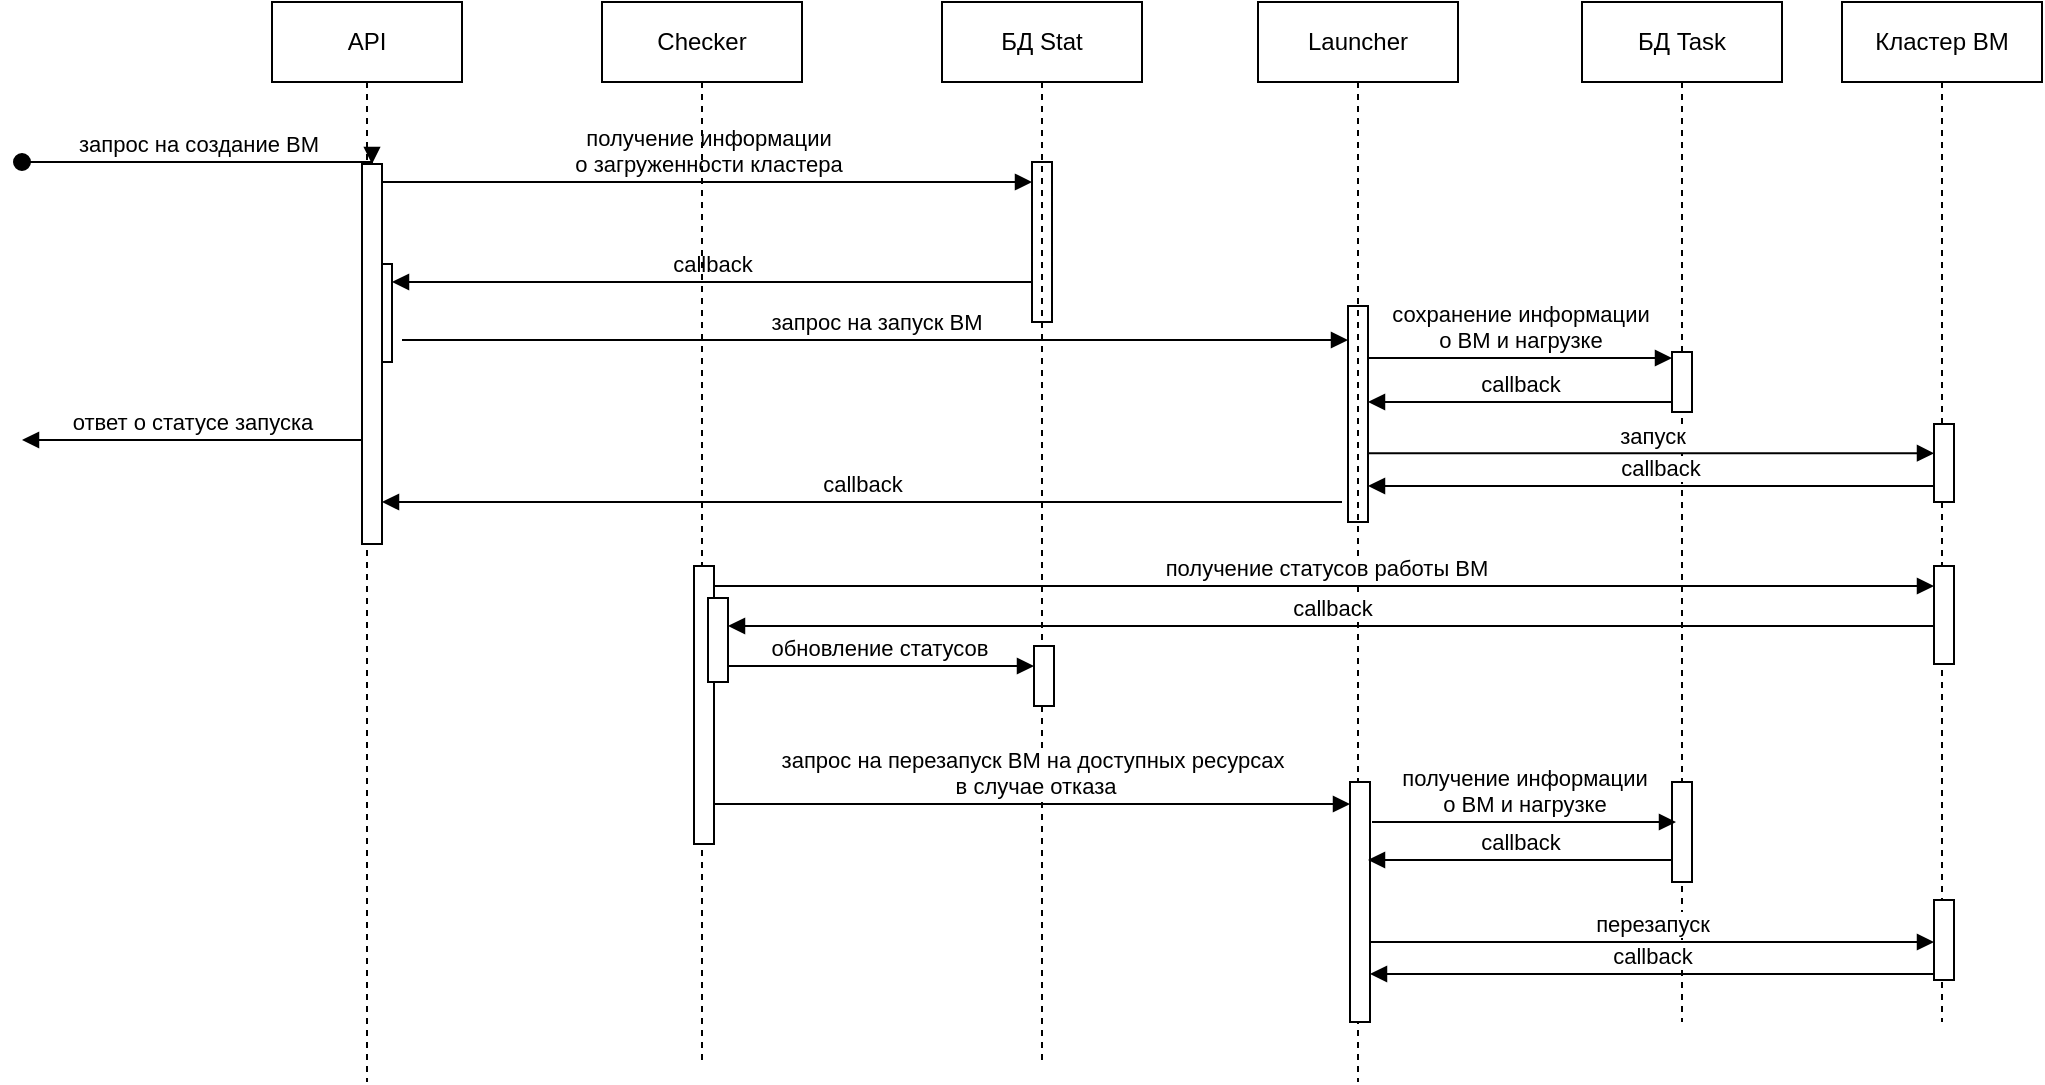 <mxfile version="23.0.2" type="device">
  <diagram name="Page-1" id="2YBvvXClWsGukQMizWep">
    <mxGraphModel dx="1368" dy="991" grid="1" gridSize="10" guides="1" tooltips="1" connect="1" arrows="1" fold="1" page="1" pageScale="1" pageWidth="850" pageHeight="1100" math="0" shadow="0">
      <root>
        <mxCell id="0" />
        <mxCell id="1" parent="0" />
        <mxCell id="aM9ryv3xv72pqoxQDRHE-1" value="API" style="shape=umlLifeline;perimeter=lifelinePerimeter;whiteSpace=wrap;html=1;container=0;dropTarget=0;collapsible=0;recursiveResize=0;outlineConnect=0;portConstraint=eastwest;newEdgeStyle={&quot;edgeStyle&quot;:&quot;elbowEdgeStyle&quot;,&quot;elbow&quot;:&quot;vertical&quot;,&quot;curved&quot;:0,&quot;rounded&quot;:0};" parent="1" vertex="1">
          <mxGeometry x="135" y="40" width="95" height="540" as="geometry" />
        </mxCell>
        <mxCell id="aM9ryv3xv72pqoxQDRHE-3" value="запрос на создание ВМ" style="html=1;verticalAlign=bottom;startArrow=oval;endArrow=block;startSize=8;edgeStyle=elbowEdgeStyle;elbow=vertical;curved=0;rounded=0;" parent="aM9ryv3xv72pqoxQDRHE-1" target="aM9ryv3xv72pqoxQDRHE-2" edge="1">
          <mxGeometry relative="1" as="geometry">
            <mxPoint x="-125" y="80" as="sourcePoint" />
            <Array as="points">
              <mxPoint x="-65" y="80" />
            </Array>
          </mxGeometry>
        </mxCell>
        <mxCell id="aM9ryv3xv72pqoxQDRHE-4" value="" style="html=1;points=[];perimeter=orthogonalPerimeter;outlineConnect=0;targetShapes=umlLifeline;portConstraint=eastwest;newEdgeStyle={&quot;edgeStyle&quot;:&quot;elbowEdgeStyle&quot;,&quot;elbow&quot;:&quot;vertical&quot;,&quot;curved&quot;:0,&quot;rounded&quot;:0};" parent="aM9ryv3xv72pqoxQDRHE-1" vertex="1">
          <mxGeometry x="50" y="131" width="10" height="49" as="geometry" />
        </mxCell>
        <mxCell id="aM9ryv3xv72pqoxQDRHE-6" value="" style="html=1;points=[];perimeter=orthogonalPerimeter;outlineConnect=0;targetShapes=umlLifeline;portConstraint=eastwest;newEdgeStyle={&quot;edgeStyle&quot;:&quot;elbowEdgeStyle&quot;,&quot;elbow&quot;:&quot;vertical&quot;,&quot;curved&quot;:0,&quot;rounded&quot;:0};" parent="aM9ryv3xv72pqoxQDRHE-1" vertex="1">
          <mxGeometry x="380" y="80" width="10" height="80" as="geometry" />
        </mxCell>
        <mxCell id="aM9ryv3xv72pqoxQDRHE-7" value="получение информации &lt;br&gt;о загруженности кластера" style="html=1;verticalAlign=bottom;endArrow=block;edgeStyle=elbowEdgeStyle;elbow=horizontal;curved=0;rounded=0;" parent="aM9ryv3xv72pqoxQDRHE-1" source="aM9ryv3xv72pqoxQDRHE-2" target="aM9ryv3xv72pqoxQDRHE-6" edge="1">
          <mxGeometry relative="1" as="geometry">
            <mxPoint x="155" y="30" as="sourcePoint" />
            <Array as="points">
              <mxPoint x="215" y="90" />
            </Array>
          </mxGeometry>
        </mxCell>
        <mxCell id="aM9ryv3xv72pqoxQDRHE-9" value="callback" style="html=1;verticalAlign=bottom;endArrow=block;edgeStyle=elbowEdgeStyle;elbow=vertical;curved=0;rounded=0;" parent="aM9ryv3xv72pqoxQDRHE-1" source="aM9ryv3xv72pqoxQDRHE-6" target="aM9ryv3xv72pqoxQDRHE-4" edge="1">
          <mxGeometry relative="1" as="geometry">
            <mxPoint x="135" y="60" as="sourcePoint" />
            <Array as="points">
              <mxPoint x="215" y="140" />
            </Array>
          </mxGeometry>
        </mxCell>
        <mxCell id="bL17C6_6j1HS_A8-jVew-7" value="запрос на запуск ВМ" style="html=1;verticalAlign=bottom;endArrow=block;edgeStyle=elbowEdgeStyle;elbow=horizontal;curved=0;rounded=0;" edge="1" parent="aM9ryv3xv72pqoxQDRHE-1" target="bL17C6_6j1HS_A8-jVew-4">
          <mxGeometry relative="1" as="geometry">
            <mxPoint x="65" y="169" as="sourcePoint" />
            <Array as="points">
              <mxPoint x="295" y="169" />
            </Array>
            <mxPoint x="520" y="186" as="targetPoint" />
          </mxGeometry>
        </mxCell>
        <mxCell id="bL17C6_6j1HS_A8-jVew-16" value="ответ о статусе запуска" style="html=1;verticalAlign=bottom;endArrow=block;edgeStyle=elbowEdgeStyle;elbow=vertical;curved=0;rounded=0;" edge="1" parent="aM9ryv3xv72pqoxQDRHE-1" source="aM9ryv3xv72pqoxQDRHE-2">
          <mxGeometry relative="1" as="geometry">
            <mxPoint x="530" y="213" as="sourcePoint" />
            <Array as="points">
              <mxPoint x="-55" y="219" />
            </Array>
            <mxPoint x="-125" y="219" as="targetPoint" />
          </mxGeometry>
        </mxCell>
        <mxCell id="aM9ryv3xv72pqoxQDRHE-2" value="" style="html=1;points=[];perimeter=orthogonalPerimeter;outlineConnect=0;targetShapes=umlLifeline;portConstraint=eastwest;newEdgeStyle={&quot;edgeStyle&quot;:&quot;elbowEdgeStyle&quot;,&quot;elbow&quot;:&quot;vertical&quot;,&quot;curved&quot;:0,&quot;rounded&quot;:0};" parent="aM9ryv3xv72pqoxQDRHE-1" vertex="1">
          <mxGeometry x="45" y="81" width="10" height="190" as="geometry" />
        </mxCell>
        <mxCell id="bL17C6_6j1HS_A8-jVew-4" value="" style="html=1;points=[];perimeter=orthogonalPerimeter;outlineConnect=0;targetShapes=umlLifeline;portConstraint=eastwest;newEdgeStyle={&quot;edgeStyle&quot;:&quot;elbowEdgeStyle&quot;,&quot;elbow&quot;:&quot;vertical&quot;,&quot;curved&quot;:0,&quot;rounded&quot;:0};" vertex="1" parent="aM9ryv3xv72pqoxQDRHE-1">
          <mxGeometry x="538" y="152" width="10" height="108" as="geometry" />
        </mxCell>
        <mxCell id="aM9ryv3xv72pqoxQDRHE-5" value="БД Stat" style="shape=umlLifeline;perimeter=lifelinePerimeter;whiteSpace=wrap;html=1;container=0;dropTarget=0;collapsible=0;recursiveResize=0;outlineConnect=0;portConstraint=eastwest;newEdgeStyle={&quot;edgeStyle&quot;:&quot;elbowEdgeStyle&quot;,&quot;elbow&quot;:&quot;vertical&quot;,&quot;curved&quot;:0,&quot;rounded&quot;:0};" parent="1" vertex="1">
          <mxGeometry x="470" y="40" width="100" height="530" as="geometry" />
        </mxCell>
        <mxCell id="bL17C6_6j1HS_A8-jVew-1" value="Кластер ВМ" style="shape=umlLifeline;perimeter=lifelinePerimeter;whiteSpace=wrap;html=1;container=0;dropTarget=0;collapsible=0;recursiveResize=0;outlineConnect=0;portConstraint=eastwest;newEdgeStyle={&quot;edgeStyle&quot;:&quot;elbowEdgeStyle&quot;,&quot;elbow&quot;:&quot;vertical&quot;,&quot;curved&quot;:0,&quot;rounded&quot;:0};" vertex="1" parent="1">
          <mxGeometry x="920" y="40" width="100" height="510" as="geometry" />
        </mxCell>
        <mxCell id="bL17C6_6j1HS_A8-jVew-28" value="" style="html=1;points=[];perimeter=orthogonalPerimeter;outlineConnect=0;targetShapes=umlLifeline;portConstraint=eastwest;newEdgeStyle={&quot;edgeStyle&quot;:&quot;elbowEdgeStyle&quot;,&quot;elbow&quot;:&quot;vertical&quot;,&quot;curved&quot;:0,&quot;rounded&quot;:0};" vertex="1" parent="bL17C6_6j1HS_A8-jVew-1">
          <mxGeometry x="46" y="211" width="10" height="39" as="geometry" />
        </mxCell>
        <mxCell id="bL17C6_6j1HS_A8-jVew-3" value="Launcher" style="shape=umlLifeline;perimeter=lifelinePerimeter;whiteSpace=wrap;html=1;container=0;dropTarget=0;collapsible=0;recursiveResize=0;outlineConnect=0;portConstraint=eastwest;newEdgeStyle={&quot;edgeStyle&quot;:&quot;elbowEdgeStyle&quot;,&quot;elbow&quot;:&quot;vertical&quot;,&quot;curved&quot;:0,&quot;rounded&quot;:0};" vertex="1" parent="1">
          <mxGeometry x="628" y="40" width="100" height="540" as="geometry" />
        </mxCell>
        <mxCell id="bL17C6_6j1HS_A8-jVew-5" value="Checker" style="shape=umlLifeline;perimeter=lifelinePerimeter;whiteSpace=wrap;html=1;container=0;dropTarget=0;collapsible=0;recursiveResize=0;outlineConnect=0;portConstraint=eastwest;newEdgeStyle={&quot;edgeStyle&quot;:&quot;elbowEdgeStyle&quot;,&quot;elbow&quot;:&quot;vertical&quot;,&quot;curved&quot;:0,&quot;rounded&quot;:0};" vertex="1" parent="1">
          <mxGeometry x="300" y="40" width="100" height="529" as="geometry" />
        </mxCell>
        <mxCell id="bL17C6_6j1HS_A8-jVew-22" value="БД Task" style="shape=umlLifeline;perimeter=lifelinePerimeter;whiteSpace=wrap;html=1;container=0;dropTarget=0;collapsible=0;recursiveResize=0;outlineConnect=0;portConstraint=eastwest;newEdgeStyle={&quot;edgeStyle&quot;:&quot;elbowEdgeStyle&quot;,&quot;elbow&quot;:&quot;vertical&quot;,&quot;curved&quot;:0,&quot;rounded&quot;:0};" vertex="1" parent="1">
          <mxGeometry x="790" y="40" width="100" height="510" as="geometry" />
        </mxCell>
        <mxCell id="bL17C6_6j1HS_A8-jVew-8" value="" style="html=1;points=[];perimeter=orthogonalPerimeter;outlineConnect=0;targetShapes=umlLifeline;portConstraint=eastwest;newEdgeStyle={&quot;edgeStyle&quot;:&quot;elbowEdgeStyle&quot;,&quot;elbow&quot;:&quot;vertical&quot;,&quot;curved&quot;:0,&quot;rounded&quot;:0};" vertex="1" parent="bL17C6_6j1HS_A8-jVew-22">
          <mxGeometry x="-274" y="322" width="10" height="30" as="geometry" />
        </mxCell>
        <mxCell id="bL17C6_6j1HS_A8-jVew-2" value="" style="html=1;points=[];perimeter=orthogonalPerimeter;outlineConnect=0;targetShapes=umlLifeline;portConstraint=eastwest;newEdgeStyle={&quot;edgeStyle&quot;:&quot;elbowEdgeStyle&quot;,&quot;elbow&quot;:&quot;vertical&quot;,&quot;curved&quot;:0,&quot;rounded&quot;:0};" vertex="1" parent="bL17C6_6j1HS_A8-jVew-22">
          <mxGeometry x="176" y="282" width="10" height="49" as="geometry" />
        </mxCell>
        <mxCell id="bL17C6_6j1HS_A8-jVew-19" value="" style="html=1;points=[];perimeter=orthogonalPerimeter;outlineConnect=0;targetShapes=umlLifeline;portConstraint=eastwest;newEdgeStyle={&quot;edgeStyle&quot;:&quot;elbowEdgeStyle&quot;,&quot;elbow&quot;:&quot;vertical&quot;,&quot;curved&quot;:0,&quot;rounded&quot;:0};" vertex="1" parent="bL17C6_6j1HS_A8-jVew-22">
          <mxGeometry x="176" y="449" width="10" height="40" as="geometry" />
        </mxCell>
        <mxCell id="bL17C6_6j1HS_A8-jVew-18" value="" style="html=1;points=[];perimeter=orthogonalPerimeter;outlineConnect=0;targetShapes=umlLifeline;portConstraint=eastwest;newEdgeStyle={&quot;edgeStyle&quot;:&quot;elbowEdgeStyle&quot;,&quot;elbow&quot;:&quot;vertical&quot;,&quot;curved&quot;:0,&quot;rounded&quot;:0};" vertex="1" parent="bL17C6_6j1HS_A8-jVew-22">
          <mxGeometry x="-116" y="390" width="10" height="120" as="geometry" />
        </mxCell>
        <mxCell id="bL17C6_6j1HS_A8-jVew-6" value="" style="html=1;points=[];perimeter=orthogonalPerimeter;outlineConnect=0;targetShapes=umlLifeline;portConstraint=eastwest;newEdgeStyle={&quot;edgeStyle&quot;:&quot;elbowEdgeStyle&quot;,&quot;elbow&quot;:&quot;vertical&quot;,&quot;curved&quot;:0,&quot;rounded&quot;:0};" vertex="1" parent="bL17C6_6j1HS_A8-jVew-22">
          <mxGeometry x="-444" y="282" width="10" height="139" as="geometry" />
        </mxCell>
        <mxCell id="bL17C6_6j1HS_A8-jVew-10" value="" style="html=1;points=[];perimeter=orthogonalPerimeter;outlineConnect=0;targetShapes=umlLifeline;portConstraint=eastwest;newEdgeStyle={&quot;edgeStyle&quot;:&quot;elbowEdgeStyle&quot;,&quot;elbow&quot;:&quot;vertical&quot;,&quot;curved&quot;:0,&quot;rounded&quot;:0};" vertex="1" parent="bL17C6_6j1HS_A8-jVew-22">
          <mxGeometry x="-437" y="298" width="10" height="42" as="geometry" />
        </mxCell>
        <mxCell id="bL17C6_6j1HS_A8-jVew-11" value="получение статусов работы ВМ" style="html=1;verticalAlign=bottom;endArrow=block;edgeStyle=elbowEdgeStyle;elbow=horizontal;curved=0;rounded=0;" edge="1" parent="bL17C6_6j1HS_A8-jVew-22" target="bL17C6_6j1HS_A8-jVew-2">
          <mxGeometry x="0.001" relative="1" as="geometry">
            <mxPoint x="-434" y="292" as="sourcePoint" />
            <Array as="points">
              <mxPoint x="-99" y="292" />
            </Array>
            <mxPoint x="-9" y="291" as="targetPoint" />
            <mxPoint as="offset" />
          </mxGeometry>
        </mxCell>
        <mxCell id="bL17C6_6j1HS_A8-jVew-12" value="callback" style="html=1;verticalAlign=bottom;endArrow=block;edgeStyle=elbowEdgeStyle;elbow=vertical;curved=0;rounded=0;" edge="1" parent="bL17C6_6j1HS_A8-jVew-22" source="bL17C6_6j1HS_A8-jVew-2" target="bL17C6_6j1HS_A8-jVew-10">
          <mxGeometry relative="1" as="geometry">
            <mxPoint x="-9" y="312" as="sourcePoint" />
            <Array as="points">
              <mxPoint x="-174" y="312" />
            </Array>
            <mxPoint x="-329" y="312" as="targetPoint" />
          </mxGeometry>
        </mxCell>
        <mxCell id="bL17C6_6j1HS_A8-jVew-13" value="обновление статусов&amp;nbsp;" style="html=1;verticalAlign=bottom;endArrow=block;edgeStyle=elbowEdgeStyle;elbow=horizontal;curved=0;rounded=0;" edge="1" parent="bL17C6_6j1HS_A8-jVew-22" source="bL17C6_6j1HS_A8-jVew-10" target="bL17C6_6j1HS_A8-jVew-8">
          <mxGeometry relative="1" as="geometry">
            <mxPoint x="-419" y="332" as="sourcePoint" />
            <Array as="points">
              <mxPoint x="-309" y="332" />
            </Array>
            <mxPoint x="6" y="302" as="targetPoint" />
          </mxGeometry>
        </mxCell>
        <mxCell id="bL17C6_6j1HS_A8-jVew-17" value="запрос на перезапуск ВМ на доступных ресурсах&lt;br&gt;&amp;nbsp;в случае отказа" style="html=1;verticalAlign=bottom;endArrow=block;edgeStyle=elbowEdgeStyle;elbow=horizontal;curved=0;rounded=0;" edge="1" parent="bL17C6_6j1HS_A8-jVew-22" source="bL17C6_6j1HS_A8-jVew-6" target="bL17C6_6j1HS_A8-jVew-18">
          <mxGeometry relative="1" as="geometry">
            <mxPoint x="-427" y="371.5" as="sourcePoint" />
            <Array as="points">
              <mxPoint x="-259" y="401" />
            </Array>
            <mxPoint x="-2" y="371" as="targetPoint" />
            <mxPoint as="offset" />
          </mxGeometry>
        </mxCell>
        <mxCell id="bL17C6_6j1HS_A8-jVew-26" value="" style="html=1;points=[];perimeter=orthogonalPerimeter;outlineConnect=0;targetShapes=umlLifeline;portConstraint=eastwest;newEdgeStyle={&quot;edgeStyle&quot;:&quot;elbowEdgeStyle&quot;,&quot;elbow&quot;:&quot;vertical&quot;,&quot;curved&quot;:0,&quot;rounded&quot;:0};" vertex="1" parent="bL17C6_6j1HS_A8-jVew-22">
          <mxGeometry x="45" y="175" width="10" height="30" as="geometry" />
        </mxCell>
        <mxCell id="bL17C6_6j1HS_A8-jVew-31" value="" style="html=1;points=[];perimeter=orthogonalPerimeter;outlineConnect=0;targetShapes=umlLifeline;portConstraint=eastwest;newEdgeStyle={&quot;edgeStyle&quot;:&quot;elbowEdgeStyle&quot;,&quot;elbow&quot;:&quot;vertical&quot;,&quot;curved&quot;:0,&quot;rounded&quot;:0};" vertex="1" parent="bL17C6_6j1HS_A8-jVew-22">
          <mxGeometry x="45" y="390" width="10" height="50" as="geometry" />
        </mxCell>
        <mxCell id="bL17C6_6j1HS_A8-jVew-48" value="перезапуск" style="html=1;verticalAlign=bottom;endArrow=block;edgeStyle=elbowEdgeStyle;elbow=horizontal;curved=0;rounded=0;" edge="1" parent="bL17C6_6j1HS_A8-jVew-22" source="bL17C6_6j1HS_A8-jVew-18" target="bL17C6_6j1HS_A8-jVew-19">
          <mxGeometry relative="1" as="geometry">
            <mxPoint x="-110" y="470" as="sourcePoint" />
            <Array as="points">
              <mxPoint x="49" y="470" />
            </Array>
            <mxPoint x="173" y="470.38" as="targetPoint" />
          </mxGeometry>
        </mxCell>
        <mxCell id="bL17C6_6j1HS_A8-jVew-49" value="callback" style="html=1;verticalAlign=bottom;endArrow=block;edgeStyle=elbowEdgeStyle;elbow=vertical;curved=0;rounded=0;" edge="1" parent="bL17C6_6j1HS_A8-jVew-22" source="bL17C6_6j1HS_A8-jVew-19" target="bL17C6_6j1HS_A8-jVew-18">
          <mxGeometry relative="1" as="geometry">
            <mxPoint x="173" y="476.88" as="sourcePoint" />
            <Array as="points">
              <mxPoint x="-50" y="486" />
            </Array>
            <mxPoint x="-110" y="486.38" as="targetPoint" />
          </mxGeometry>
        </mxCell>
        <mxCell id="bL17C6_6j1HS_A8-jVew-27" value="сохранение информации &lt;br&gt;о ВМ и нагрузке" style="html=1;verticalAlign=bottom;endArrow=block;edgeStyle=elbowEdgeStyle;elbow=horizontal;curved=0;rounded=0;" edge="1" parent="1">
          <mxGeometry relative="1" as="geometry">
            <mxPoint x="683" y="218" as="sourcePoint" />
            <Array as="points">
              <mxPoint x="825" y="218" />
            </Array>
            <mxPoint x="835" y="218" as="targetPoint" />
          </mxGeometry>
        </mxCell>
        <mxCell id="bL17C6_6j1HS_A8-jVew-14" value="callback" style="html=1;verticalAlign=bottom;endArrow=block;edgeStyle=elbowEdgeStyle;elbow=vertical;curved=0;rounded=0;" edge="1" parent="1" target="aM9ryv3xv72pqoxQDRHE-2">
          <mxGeometry relative="1" as="geometry">
            <mxPoint x="670" y="290" as="sourcePoint" />
            <Array as="points">
              <mxPoint x="360" y="290" />
            </Array>
            <mxPoint x="190" y="243.0" as="targetPoint" />
          </mxGeometry>
        </mxCell>
        <mxCell id="bL17C6_6j1HS_A8-jVew-29" value="запуск" style="html=1;verticalAlign=bottom;endArrow=block;edgeStyle=elbowEdgeStyle;elbow=horizontal;curved=0;rounded=0;" edge="1" parent="1" target="bL17C6_6j1HS_A8-jVew-28">
          <mxGeometry relative="1" as="geometry">
            <mxPoint x="683" y="265.62" as="sourcePoint" />
            <Array as="points">
              <mxPoint x="842" y="265.62" />
            </Array>
            <mxPoint x="852" y="265.62" as="targetPoint" />
          </mxGeometry>
        </mxCell>
        <mxCell id="bL17C6_6j1HS_A8-jVew-30" value="callback" style="html=1;verticalAlign=bottom;endArrow=block;edgeStyle=elbowEdgeStyle;elbow=vertical;curved=0;rounded=0;" edge="1" parent="1" target="bL17C6_6j1HS_A8-jVew-4">
          <mxGeometry relative="1" as="geometry">
            <mxPoint x="966" y="272.5" as="sourcePoint" />
            <Array as="points">
              <mxPoint x="660" y="282" />
            </Array>
            <mxPoint x="680" y="290" as="targetPoint" />
          </mxGeometry>
        </mxCell>
        <mxCell id="bL17C6_6j1HS_A8-jVew-32" value="получение информации &lt;br&gt;о ВМ и нагрузке" style="html=1;verticalAlign=bottom;endArrow=block;edgeStyle=elbowEdgeStyle;elbow=horizontal;curved=0;rounded=0;" edge="1" parent="1">
          <mxGeometry relative="1" as="geometry">
            <mxPoint x="685" y="450" as="sourcePoint" />
            <Array as="points">
              <mxPoint x="827" y="450" />
            </Array>
            <mxPoint x="837" y="450" as="targetPoint" />
          </mxGeometry>
        </mxCell>
        <mxCell id="bL17C6_6j1HS_A8-jVew-33" value="callback" style="html=1;verticalAlign=bottom;endArrow=block;edgeStyle=elbowEdgeStyle;elbow=vertical;curved=0;rounded=0;" edge="1" parent="1" source="bL17C6_6j1HS_A8-jVew-26" target="bL17C6_6j1HS_A8-jVew-4">
          <mxGeometry relative="1" as="geometry">
            <mxPoint x="963" y="230" as="sourcePoint" />
            <Array as="points">
              <mxPoint x="720" y="240" />
            </Array>
            <mxPoint x="680" y="239.5" as="targetPoint" />
          </mxGeometry>
        </mxCell>
        <mxCell id="bL17C6_6j1HS_A8-jVew-34" value="callback" style="html=1;verticalAlign=bottom;endArrow=block;edgeStyle=elbowEdgeStyle;elbow=vertical;curved=0;rounded=0;" edge="1" parent="1">
          <mxGeometry relative="1" as="geometry">
            <mxPoint x="835" y="469" as="sourcePoint" />
            <Array as="points">
              <mxPoint x="720" y="469" />
            </Array>
            <mxPoint x="683" y="469" as="targetPoint" />
          </mxGeometry>
        </mxCell>
      </root>
    </mxGraphModel>
  </diagram>
</mxfile>
